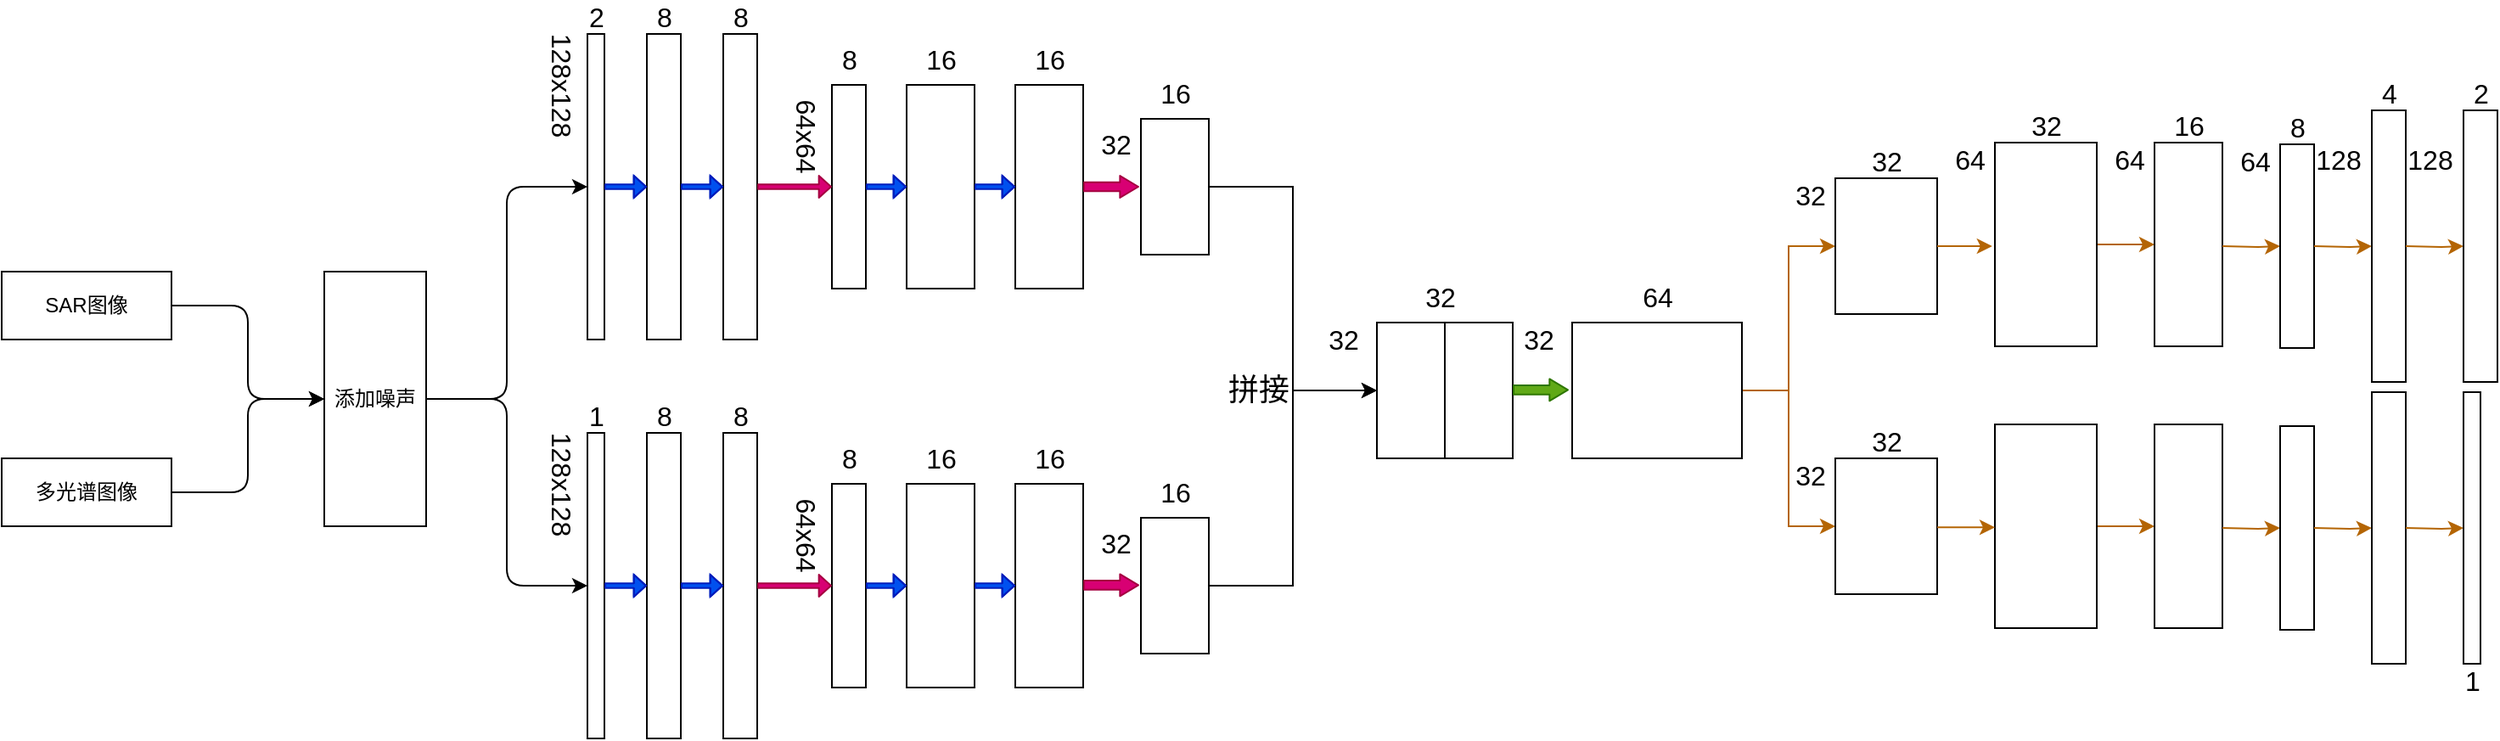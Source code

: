 <mxfile version="16.6.5" type="device"><diagram id="LnH0FhjGCWgRszpVCcl9" name="Page-1"><mxGraphModel dx="1597" dy="891" grid="1" gridSize="10" guides="1" tooltips="1" connect="1" arrows="1" fold="1" page="1" pageScale="1" pageWidth="827" pageHeight="1169" math="0" shadow="0"><root><mxCell id="0"/><mxCell id="1" parent="0"/><mxCell id="PEJjphMZR1Ow8HC92xbM-1" value="" style="whiteSpace=wrap;html=1;fontSize=16;" vertex="1" parent="1"><mxGeometry x="345" y="90" width="10" height="180" as="geometry"/></mxCell><mxCell id="PEJjphMZR1Ow8HC92xbM-29" style="edgeStyle=orthogonalEdgeStyle;orthogonalLoop=1;jettySize=auto;html=1;exitX=1;exitY=0.5;exitDx=0;exitDy=0;entryX=0;entryY=0.5;entryDx=0;entryDy=0;fontSize=18;" edge="1" parent="1" source="PEJjphMZR1Ow8HC92xbM-2" target="PEJjphMZR1Ow8HC92xbM-1"><mxGeometry relative="1" as="geometry"/></mxCell><mxCell id="PEJjphMZR1Ow8HC92xbM-30" style="edgeStyle=orthogonalEdgeStyle;orthogonalLoop=1;jettySize=auto;html=1;exitX=1;exitY=0.5;exitDx=0;exitDy=0;entryX=0;entryY=0.5;entryDx=0;entryDy=0;fontSize=18;" edge="1" parent="1" source="PEJjphMZR1Ow8HC92xbM-2" target="PEJjphMZR1Ow8HC92xbM-20"><mxGeometry relative="1" as="geometry"/></mxCell><mxCell id="PEJjphMZR1Ow8HC92xbM-2" value="添加噪声" style="whiteSpace=wrap;html=1;" vertex="1" parent="1"><mxGeometry x="190" y="230" width="60" height="150" as="geometry"/></mxCell><mxCell id="PEJjphMZR1Ow8HC92xbM-5" value="" style="edgeStyle=orthogonalEdgeStyle;orthogonalLoop=1;jettySize=auto;html=1;" edge="1" parent="1" source="PEJjphMZR1Ow8HC92xbM-3" target="PEJjphMZR1Ow8HC92xbM-2"><mxGeometry relative="1" as="geometry"/></mxCell><mxCell id="PEJjphMZR1Ow8HC92xbM-3" value="SAR图像" style="whiteSpace=wrap;html=1;" vertex="1" parent="1"><mxGeometry y="230" width="100" height="40" as="geometry"/></mxCell><mxCell id="PEJjphMZR1Ow8HC92xbM-6" value="" style="edgeStyle=orthogonalEdgeStyle;orthogonalLoop=1;jettySize=auto;html=1;" edge="1" parent="1" source="PEJjphMZR1Ow8HC92xbM-4" target="PEJjphMZR1Ow8HC92xbM-2"><mxGeometry relative="1" as="geometry"/></mxCell><mxCell id="PEJjphMZR1Ow8HC92xbM-4" value="多光谱图像" style="whiteSpace=wrap;html=1;" vertex="1" parent="1"><mxGeometry y="340" width="100" height="40" as="geometry"/></mxCell><mxCell id="PEJjphMZR1Ow8HC92xbM-7" value="2" style="text;html=1;align=center;verticalAlign=middle;resizable=0;points=[];autosize=1;strokeColor=none;fillColor=none;fontSize=16;" vertex="1" parent="1"><mxGeometry x="340" y="70" width="20" height="20" as="geometry"/></mxCell><mxCell id="PEJjphMZR1Ow8HC92xbM-8" value="128x128" style="text;html=1;align=center;verticalAlign=middle;resizable=0;points=[];autosize=1;strokeColor=none;fillColor=none;rotation=90;fontSize=16;" vertex="1" parent="1"><mxGeometry x="290" y="110" width="80" height="20" as="geometry"/></mxCell><mxCell id="PEJjphMZR1Ow8HC92xbM-9" value="" style="whiteSpace=wrap;html=1;fontSize=16;" vertex="1" parent="1"><mxGeometry x="380" y="90" width="20" height="180" as="geometry"/></mxCell><mxCell id="PEJjphMZR1Ow8HC92xbM-10" value="8" style="text;html=1;align=center;verticalAlign=middle;resizable=0;points=[];autosize=1;strokeColor=none;fillColor=none;fontSize=16;" vertex="1" parent="1"><mxGeometry x="380" y="70" width="20" height="20" as="geometry"/></mxCell><mxCell id="PEJjphMZR1Ow8HC92xbM-12" value="" style="shape=flexArrow;endArrow=classic;html=1;fontSize=16;exitX=1;exitY=0.5;exitDx=0;exitDy=0;entryX=0;entryY=0.5;entryDx=0;entryDy=0;endWidth=9.167;endSize=2.056;width=2.778;fillColor=#0050ef;strokeColor=#001DBC;" edge="1" parent="1" source="PEJjphMZR1Ow8HC92xbM-1" target="PEJjphMZR1Ow8HC92xbM-9"><mxGeometry width="50" height="50" relative="1" as="geometry"><mxPoint x="420" y="330" as="sourcePoint"/><mxPoint x="470" y="280" as="targetPoint"/><Array as="points"><mxPoint x="370" y="180"/></Array></mxGeometry></mxCell><mxCell id="PEJjphMZR1Ow8HC92xbM-15" value="" style="whiteSpace=wrap;html=1;fontSize=16;" vertex="1" parent="1"><mxGeometry x="425" y="90" width="20" height="180" as="geometry"/></mxCell><mxCell id="PEJjphMZR1Ow8HC92xbM-16" value="8" style="text;html=1;align=center;verticalAlign=middle;resizable=0;points=[];autosize=1;strokeColor=none;fillColor=none;fontSize=16;" vertex="1" parent="1"><mxGeometry x="425" y="70" width="20" height="20" as="geometry"/></mxCell><mxCell id="PEJjphMZR1Ow8HC92xbM-17" value="" style="shape=flexArrow;endArrow=classic;html=1;fontSize=16;exitX=1;exitY=0.5;exitDx=0;exitDy=0;entryX=0;entryY=0.5;entryDx=0;entryDy=0;endWidth=9.167;endSize=2.056;width=2.778;fillColor=#0050ef;strokeColor=#001DBC;" edge="1" parent="1" target="PEJjphMZR1Ow8HC92xbM-15"><mxGeometry width="50" height="50" relative="1" as="geometry"><mxPoint x="400" y="180" as="sourcePoint"/><mxPoint x="515" y="280" as="targetPoint"/><Array as="points"><mxPoint x="415" y="180"/></Array></mxGeometry></mxCell><mxCell id="PEJjphMZR1Ow8HC92xbM-20" value="" style="whiteSpace=wrap;html=1;fontSize=16;" vertex="1" parent="1"><mxGeometry x="345" y="325" width="10" height="180" as="geometry"/></mxCell><mxCell id="PEJjphMZR1Ow8HC92xbM-21" value="1" style="text;html=1;align=center;verticalAlign=middle;resizable=0;points=[];autosize=1;strokeColor=none;fillColor=none;fontSize=16;" vertex="1" parent="1"><mxGeometry x="340" y="305" width="20" height="20" as="geometry"/></mxCell><mxCell id="PEJjphMZR1Ow8HC92xbM-22" value="128x128" style="text;html=1;align=center;verticalAlign=middle;resizable=0;points=[];autosize=1;strokeColor=none;fillColor=none;rotation=90;fontSize=16;" vertex="1" parent="1"><mxGeometry x="290" y="345" width="80" height="20" as="geometry"/></mxCell><mxCell id="PEJjphMZR1Ow8HC92xbM-23" value="" style="whiteSpace=wrap;html=1;fontSize=16;" vertex="1" parent="1"><mxGeometry x="380" y="325" width="20" height="180" as="geometry"/></mxCell><mxCell id="PEJjphMZR1Ow8HC92xbM-24" value="8" style="text;html=1;align=center;verticalAlign=middle;resizable=0;points=[];autosize=1;strokeColor=none;fillColor=none;fontSize=16;" vertex="1" parent="1"><mxGeometry x="380" y="305" width="20" height="20" as="geometry"/></mxCell><mxCell id="PEJjphMZR1Ow8HC92xbM-25" value="" style="shape=flexArrow;endArrow=classic;html=1;fontSize=16;exitX=1;exitY=0.5;exitDx=0;exitDy=0;entryX=0;entryY=0.5;entryDx=0;entryDy=0;endWidth=9.167;endSize=2.056;width=2.778;fillColor=#0050ef;strokeColor=#001DBC;" edge="1" parent="1" source="PEJjphMZR1Ow8HC92xbM-20" target="PEJjphMZR1Ow8HC92xbM-23"><mxGeometry width="50" height="50" relative="1" as="geometry"><mxPoint x="420" y="565" as="sourcePoint"/><mxPoint x="470" y="515" as="targetPoint"/><Array as="points"><mxPoint x="370" y="415"/></Array></mxGeometry></mxCell><mxCell id="PEJjphMZR1Ow8HC92xbM-26" value="" style="whiteSpace=wrap;html=1;fontSize=16;" vertex="1" parent="1"><mxGeometry x="425" y="325" width="20" height="180" as="geometry"/></mxCell><mxCell id="PEJjphMZR1Ow8HC92xbM-27" value="8" style="text;html=1;align=center;verticalAlign=middle;resizable=0;points=[];autosize=1;strokeColor=none;fillColor=none;fontSize=16;" vertex="1" parent="1"><mxGeometry x="425" y="305" width="20" height="20" as="geometry"/></mxCell><mxCell id="PEJjphMZR1Ow8HC92xbM-28" value="" style="shape=flexArrow;endArrow=classic;html=1;fontSize=16;exitX=1;exitY=0.5;exitDx=0;exitDy=0;entryX=0;entryY=0.5;entryDx=0;entryDy=0;endWidth=9.167;endSize=2.056;width=2.778;fillColor=#0050ef;strokeColor=#001DBC;" edge="1" parent="1" target="PEJjphMZR1Ow8HC92xbM-26"><mxGeometry width="50" height="50" relative="1" as="geometry"><mxPoint x="400" y="415" as="sourcePoint"/><mxPoint x="515" y="515" as="targetPoint"/><Array as="points"><mxPoint x="415" y="415"/></Array></mxGeometry></mxCell><mxCell id="PEJjphMZR1Ow8HC92xbM-31" value="" style="whiteSpace=wrap;html=1;fontSize=16;" vertex="1" parent="1"><mxGeometry x="489" y="120" width="20" height="120" as="geometry"/></mxCell><mxCell id="PEJjphMZR1Ow8HC92xbM-32" value="8" style="text;html=1;align=center;verticalAlign=middle;resizable=0;points=[];autosize=1;strokeColor=none;fillColor=none;fontSize=16;" vertex="1" parent="1"><mxGeometry x="489" y="95" width="20" height="20" as="geometry"/></mxCell><mxCell id="PEJjphMZR1Ow8HC92xbM-33" value="64x64" style="text;html=1;align=center;verticalAlign=middle;resizable=0;points=[];autosize=1;strokeColor=none;fillColor=none;rotation=90;fontSize=16;" vertex="1" parent="1"><mxGeometry x="444" y="140" width="60" height="20" as="geometry"/></mxCell><mxCell id="PEJjphMZR1Ow8HC92xbM-34" value="" style="whiteSpace=wrap;html=1;fontSize=16;" vertex="1" parent="1"><mxGeometry x="533" y="120" width="40" height="120" as="geometry"/></mxCell><mxCell id="PEJjphMZR1Ow8HC92xbM-35" value="16" style="text;html=1;align=center;verticalAlign=middle;resizable=0;points=[];autosize=1;strokeColor=none;fillColor=none;fontSize=16;" vertex="1" parent="1"><mxGeometry x="538" y="95" width="30" height="20" as="geometry"/></mxCell><mxCell id="PEJjphMZR1Ow8HC92xbM-39" value="" style="shape=flexArrow;endArrow=classic;html=1;fontSize=16;exitX=1;exitY=0.5;exitDx=0;exitDy=0;endWidth=9.167;endSize=2.056;width=2.778;fillColor=#0050ef;strokeColor=#001DBC;entryX=0;entryY=0.5;entryDx=0;entryDy=0;" edge="1" parent="1" target="PEJjphMZR1Ow8HC92xbM-34" source="PEJjphMZR1Ow8HC92xbM-31"><mxGeometry width="50" height="50" relative="1" as="geometry"><mxPoint x="599" y="180" as="sourcePoint"/><mxPoint x="714" y="280" as="targetPoint"/><Array as="points"><mxPoint x="614" y="180"/></Array></mxGeometry></mxCell><mxCell id="PEJjphMZR1Ow8HC92xbM-51" value="" style="shape=flexArrow;endArrow=classic;html=1;fontSize=16;exitX=1;exitY=0.5;exitDx=0;exitDy=0;endWidth=9.167;endSize=2.056;width=2.778;fillColor=#d80073;strokeColor=#A50040;" edge="1" parent="1" source="PEJjphMZR1Ow8HC92xbM-15" target="PEJjphMZR1Ow8HC92xbM-31"><mxGeometry width="50" height="50" relative="1" as="geometry"><mxPoint x="455" y="190" as="sourcePoint"/><mxPoint x="480" y="190" as="targetPoint"/><Array as="points"/></mxGeometry></mxCell><mxCell id="PEJjphMZR1Ow8HC92xbM-52" value="" style="whiteSpace=wrap;html=1;fontSize=16;" vertex="1" parent="1"><mxGeometry x="597" y="120" width="40" height="120" as="geometry"/></mxCell><mxCell id="PEJjphMZR1Ow8HC92xbM-53" value="16" style="text;html=1;align=center;verticalAlign=middle;resizable=0;points=[];autosize=1;strokeColor=none;fillColor=none;fontSize=16;" vertex="1" parent="1"><mxGeometry x="602" y="95" width="30" height="20" as="geometry"/></mxCell><mxCell id="PEJjphMZR1Ow8HC92xbM-54" value="" style="shape=flexArrow;endArrow=classic;html=1;fontSize=16;exitX=1;exitY=0.5;exitDx=0;exitDy=0;endWidth=9.167;endSize=2.056;width=2.778;fillColor=#0050ef;strokeColor=#001DBC;entryX=0;entryY=0.5;entryDx=0;entryDy=0;" edge="1" parent="1" target="PEJjphMZR1Ow8HC92xbM-52"><mxGeometry width="50" height="50" relative="1" as="geometry"><mxPoint x="573" y="180" as="sourcePoint"/><mxPoint x="778" y="280" as="targetPoint"/><Array as="points"><mxPoint x="678" y="180"/></Array></mxGeometry></mxCell><mxCell id="PEJjphMZR1Ow8HC92xbM-55" value="" style="whiteSpace=wrap;html=1;fontSize=16;" vertex="1" parent="1"><mxGeometry x="489" y="355" width="20" height="120" as="geometry"/></mxCell><mxCell id="PEJjphMZR1Ow8HC92xbM-56" value="8" style="text;html=1;align=center;verticalAlign=middle;resizable=0;points=[];autosize=1;strokeColor=none;fillColor=none;fontSize=16;" vertex="1" parent="1"><mxGeometry x="489" y="330" width="20" height="20" as="geometry"/></mxCell><mxCell id="PEJjphMZR1Ow8HC92xbM-57" value="64x64" style="text;html=1;align=center;verticalAlign=middle;resizable=0;points=[];autosize=1;strokeColor=none;fillColor=none;rotation=90;fontSize=16;" vertex="1" parent="1"><mxGeometry x="444" y="375" width="60" height="20" as="geometry"/></mxCell><mxCell id="PEJjphMZR1Ow8HC92xbM-58" value="" style="whiteSpace=wrap;html=1;fontSize=16;" vertex="1" parent="1"><mxGeometry x="533" y="355" width="40" height="120" as="geometry"/></mxCell><mxCell id="PEJjphMZR1Ow8HC92xbM-59" value="16" style="text;html=1;align=center;verticalAlign=middle;resizable=0;points=[];autosize=1;strokeColor=none;fillColor=none;fontSize=16;" vertex="1" parent="1"><mxGeometry x="538" y="330" width="30" height="20" as="geometry"/></mxCell><mxCell id="PEJjphMZR1Ow8HC92xbM-60" value="" style="shape=flexArrow;endArrow=classic;html=1;fontSize=16;exitX=1;exitY=0.5;exitDx=0;exitDy=0;endWidth=9.167;endSize=2.056;width=2.778;fillColor=#0050ef;strokeColor=#001DBC;entryX=0;entryY=0.5;entryDx=0;entryDy=0;" edge="1" parent="1" source="PEJjphMZR1Ow8HC92xbM-55" target="PEJjphMZR1Ow8HC92xbM-58"><mxGeometry width="50" height="50" relative="1" as="geometry"><mxPoint x="599" y="415" as="sourcePoint"/><mxPoint x="714" y="515" as="targetPoint"/><Array as="points"><mxPoint x="614" y="415"/></Array></mxGeometry></mxCell><mxCell id="PEJjphMZR1Ow8HC92xbM-61" value="" style="shape=flexArrow;endArrow=classic;html=1;fontSize=16;exitX=1;exitY=0.5;exitDx=0;exitDy=0;endWidth=9.167;endSize=2.056;width=2.778;fillColor=#d80073;strokeColor=#A50040;" edge="1" parent="1" target="PEJjphMZR1Ow8HC92xbM-55"><mxGeometry width="50" height="50" relative="1" as="geometry"><mxPoint x="445" y="415" as="sourcePoint"/><mxPoint x="480" y="425" as="targetPoint"/><Array as="points"/></mxGeometry></mxCell><mxCell id="PEJjphMZR1Ow8HC92xbM-62" value="" style="whiteSpace=wrap;html=1;fontSize=16;" vertex="1" parent="1"><mxGeometry x="597" y="355" width="40" height="120" as="geometry"/></mxCell><mxCell id="PEJjphMZR1Ow8HC92xbM-63" value="16" style="text;html=1;align=center;verticalAlign=middle;resizable=0;points=[];autosize=1;strokeColor=none;fillColor=none;fontSize=16;" vertex="1" parent="1"><mxGeometry x="602" y="330" width="30" height="20" as="geometry"/></mxCell><mxCell id="PEJjphMZR1Ow8HC92xbM-64" value="" style="shape=flexArrow;endArrow=classic;html=1;fontSize=16;exitX=1;exitY=0.5;exitDx=0;exitDy=0;endWidth=9.167;endSize=2.056;width=2.778;fillColor=#0050ef;strokeColor=#001DBC;entryX=0;entryY=0.5;entryDx=0;entryDy=0;" edge="1" parent="1" target="PEJjphMZR1Ow8HC92xbM-62"><mxGeometry width="50" height="50" relative="1" as="geometry"><mxPoint x="573" y="415" as="sourcePoint"/><mxPoint x="778" y="515" as="targetPoint"/><Array as="points"><mxPoint x="678" y="415"/></Array></mxGeometry></mxCell><mxCell id="PEJjphMZR1Ow8HC92xbM-78" style="edgeStyle=orthogonalEdgeStyle;rounded=0;orthogonalLoop=1;jettySize=auto;html=1;exitX=1;exitY=0.5;exitDx=0;exitDy=0;entryX=0;entryY=0.5;entryDx=0;entryDy=0;fontSize=16;" edge="1" parent="1" source="PEJjphMZR1Ow8HC92xbM-67" target="PEJjphMZR1Ow8HC92xbM-76"><mxGeometry relative="1" as="geometry"/></mxCell><mxCell id="PEJjphMZR1Ow8HC92xbM-67" value="" style="whiteSpace=wrap;html=1;fontSize=16;" vertex="1" parent="1"><mxGeometry x="671" y="140" width="40" height="80" as="geometry"/></mxCell><mxCell id="PEJjphMZR1Ow8HC92xbM-68" value="" style="shape=flexArrow;endArrow=classic;html=1;fontSize=16;exitX=1;exitY=0.5;exitDx=0;exitDy=0;endWidth=6.667;endSize=3.276;width=5.287;fillColor=#d80073;strokeColor=#A50040;" edge="1" parent="1" source="PEJjphMZR1Ow8HC92xbM-52"><mxGeometry width="50" height="50" relative="1" as="geometry"><mxPoint x="640" y="210" as="sourcePoint"/><mxPoint x="670" y="180" as="targetPoint"/></mxGeometry></mxCell><mxCell id="PEJjphMZR1Ow8HC92xbM-79" style="edgeStyle=orthogonalEdgeStyle;rounded=0;orthogonalLoop=1;jettySize=auto;html=1;exitX=1;exitY=0.5;exitDx=0;exitDy=0;entryX=0;entryY=0.5;entryDx=0;entryDy=0;fontSize=16;" edge="1" parent="1" source="PEJjphMZR1Ow8HC92xbM-69" target="PEJjphMZR1Ow8HC92xbM-76"><mxGeometry relative="1" as="geometry"/></mxCell><mxCell id="PEJjphMZR1Ow8HC92xbM-69" value="" style="whiteSpace=wrap;html=1;fontSize=16;" vertex="1" parent="1"><mxGeometry x="671" y="375" width="40" height="80" as="geometry"/></mxCell><mxCell id="PEJjphMZR1Ow8HC92xbM-70" value="" style="shape=flexArrow;endArrow=classic;html=1;fontSize=16;exitX=1;exitY=0.5;exitDx=0;exitDy=0;endWidth=6.667;endSize=3.276;width=5.287;fillColor=#d80073;strokeColor=#A50040;" edge="1" parent="1"><mxGeometry width="50" height="50" relative="1" as="geometry"><mxPoint x="637" y="414.67" as="sourcePoint"/><mxPoint x="670" y="414.67" as="targetPoint"/></mxGeometry></mxCell><mxCell id="PEJjphMZR1Ow8HC92xbM-71" value="16" style="text;html=1;align=center;verticalAlign=middle;resizable=0;points=[];autosize=1;strokeColor=none;fillColor=none;fontSize=16;" vertex="1" parent="1"><mxGeometry x="676" y="115" width="30" height="20" as="geometry"/></mxCell><mxCell id="PEJjphMZR1Ow8HC92xbM-72" value="32" style="text;html=1;align=center;verticalAlign=middle;resizable=0;points=[];autosize=1;strokeColor=none;fillColor=none;fontSize=16;" vertex="1" parent="1"><mxGeometry x="641" y="145" width="30" height="20" as="geometry"/></mxCell><mxCell id="PEJjphMZR1Ow8HC92xbM-73" value="32" style="text;html=1;align=center;verticalAlign=middle;resizable=0;points=[];autosize=1;strokeColor=none;fillColor=none;fontSize=16;" vertex="1" parent="1"><mxGeometry x="641" y="380" width="30" height="20" as="geometry"/></mxCell><mxCell id="PEJjphMZR1Ow8HC92xbM-74" value="16" style="text;html=1;align=center;verticalAlign=middle;resizable=0;points=[];autosize=1;strokeColor=none;fillColor=none;fontSize=16;" vertex="1" parent="1"><mxGeometry x="676" y="350" width="30" height="20" as="geometry"/></mxCell><mxCell id="PEJjphMZR1Ow8HC92xbM-77" value="" style="group;fontSize=16;" vertex="1" connectable="0" parent="1"><mxGeometry x="810" y="260" width="80" height="80" as="geometry"/></mxCell><mxCell id="PEJjphMZR1Ow8HC92xbM-75" value="" style="whiteSpace=wrap;html=1;fontSize=16;" vertex="1" parent="PEJjphMZR1Ow8HC92xbM-77"><mxGeometry x="40" width="40" height="80" as="geometry"/></mxCell><mxCell id="PEJjphMZR1Ow8HC92xbM-76" value="" style="whiteSpace=wrap;html=1;fontSize=16;" vertex="1" parent="PEJjphMZR1Ow8HC92xbM-77"><mxGeometry width="40" height="80" as="geometry"/></mxCell><mxCell id="PEJjphMZR1Ow8HC92xbM-80" value="拼接" style="text;html=1;align=center;verticalAlign=middle;resizable=0;points=[];autosize=1;strokeColor=none;fillColor=none;fontSize=18;" vertex="1" parent="1"><mxGeometry x="715" y="285" width="50" height="30" as="geometry"/></mxCell><mxCell id="PEJjphMZR1Ow8HC92xbM-81" value="32" style="text;html=1;align=center;verticalAlign=middle;resizable=0;points=[];autosize=1;strokeColor=none;fillColor=none;fontSize=16;" vertex="1" parent="1"><mxGeometry x="832" y="235" width="30" height="20" as="geometry"/></mxCell><mxCell id="PEJjphMZR1Ow8HC92xbM-82" value="32" style="text;html=1;align=center;verticalAlign=middle;resizable=0;points=[];autosize=1;strokeColor=none;fillColor=none;fontSize=16;" vertex="1" parent="1"><mxGeometry x="775" y="260" width="30" height="20" as="geometry"/></mxCell><mxCell id="PEJjphMZR1Ow8HC92xbM-83" value="" style="shape=flexArrow;endArrow=classic;html=1;fontSize=16;exitX=1;exitY=0.5;exitDx=0;exitDy=0;endWidth=6.667;endSize=3.276;width=5.287;fillColor=#60a917;strokeColor=#2D7600;" edge="1" parent="1"><mxGeometry width="50" height="50" relative="1" as="geometry"><mxPoint x="890" y="299.68" as="sourcePoint"/><mxPoint x="923" y="299.68" as="targetPoint"/></mxGeometry></mxCell><mxCell id="PEJjphMZR1Ow8HC92xbM-87" value="64" style="text;html=1;align=center;verticalAlign=middle;resizable=0;points=[];autosize=1;strokeColor=none;fillColor=none;fontSize=16;" vertex="1" parent="1"><mxGeometry x="960" y="235" width="30" height="20" as="geometry"/></mxCell><mxCell id="PEJjphMZR1Ow8HC92xbM-88" value="32" style="text;html=1;align=center;verticalAlign=middle;resizable=0;points=[];autosize=1;strokeColor=none;fillColor=none;fontSize=16;" vertex="1" parent="1"><mxGeometry x="890" y="260" width="30" height="20" as="geometry"/></mxCell><mxCell id="PEJjphMZR1Ow8HC92xbM-94" style="edgeStyle=orthogonalEdgeStyle;rounded=0;orthogonalLoop=1;jettySize=auto;html=1;exitX=1;exitY=0.5;exitDx=0;exitDy=0;entryX=0;entryY=0.5;entryDx=0;entryDy=0;fontSize=16;fillColor=#fad7ac;strokeColor=#b46504;" edge="1" parent="1" source="PEJjphMZR1Ow8HC92xbM-85" target="PEJjphMZR1Ow8HC92xbM-92"><mxGeometry relative="1" as="geometry"/></mxCell><mxCell id="PEJjphMZR1Ow8HC92xbM-95" style="edgeStyle=orthogonalEdgeStyle;rounded=0;orthogonalLoop=1;jettySize=auto;html=1;exitX=1;exitY=0.5;exitDx=0;exitDy=0;fontSize=16;fillColor=#fad7ac;strokeColor=#b46504;" edge="1" parent="1" source="PEJjphMZR1Ow8HC92xbM-85" target="PEJjphMZR1Ow8HC92xbM-93"><mxGeometry relative="1" as="geometry"/></mxCell><mxCell id="PEJjphMZR1Ow8HC92xbM-85" value="" style="whiteSpace=wrap;html=1;fontSize=16;" vertex="1" parent="1"><mxGeometry x="925" y="260" width="100" height="80" as="geometry"/></mxCell><mxCell id="PEJjphMZR1Ow8HC92xbM-92" value="" style="whiteSpace=wrap;html=1;fontSize=16;" vertex="1" parent="1"><mxGeometry x="1080" y="175" width="60" height="80" as="geometry"/></mxCell><mxCell id="PEJjphMZR1Ow8HC92xbM-93" value="" style="whiteSpace=wrap;html=1;fontSize=16;" vertex="1" parent="1"><mxGeometry x="1080" y="340" width="60" height="80" as="geometry"/></mxCell><mxCell id="PEJjphMZR1Ow8HC92xbM-96" value="32" style="text;html=1;align=center;verticalAlign=middle;resizable=0;points=[];autosize=1;strokeColor=none;fillColor=none;fontSize=16;" vertex="1" parent="1"><mxGeometry x="1050" y="340" width="30" height="20" as="geometry"/></mxCell><mxCell id="PEJjphMZR1Ow8HC92xbM-97" value="32" style="text;html=1;align=center;verticalAlign=middle;resizable=0;points=[];autosize=1;strokeColor=none;fillColor=none;fontSize=16;" vertex="1" parent="1"><mxGeometry x="1095" y="320" width="30" height="20" as="geometry"/></mxCell><mxCell id="PEJjphMZR1Ow8HC92xbM-98" value="32" style="text;html=1;align=center;verticalAlign=middle;resizable=0;points=[];autosize=1;strokeColor=none;fillColor=none;fontSize=16;" vertex="1" parent="1"><mxGeometry x="1050" y="175" width="30" height="20" as="geometry"/></mxCell><mxCell id="PEJjphMZR1Ow8HC92xbM-99" value="32" style="text;html=1;align=center;verticalAlign=middle;resizable=0;points=[];autosize=1;strokeColor=none;fillColor=none;fontSize=16;" vertex="1" parent="1"><mxGeometry x="1095" y="155" width="30" height="20" as="geometry"/></mxCell><mxCell id="PEJjphMZR1Ow8HC92xbM-113" value="" style="edgeStyle=orthogonalEdgeStyle;rounded=0;orthogonalLoop=1;jettySize=auto;html=1;fontSize=16;fillColor=#fad7ac;strokeColor=#b46504;" edge="1" parent="1" source="PEJjphMZR1Ow8HC92xbM-100" target="PEJjphMZR1Ow8HC92xbM-106"><mxGeometry relative="1" as="geometry"/></mxCell><mxCell id="PEJjphMZR1Ow8HC92xbM-100" value="" style="whiteSpace=wrap;html=1;fontSize=16;" vertex="1" parent="1"><mxGeometry x="1174" y="154" width="60" height="120" as="geometry"/></mxCell><mxCell id="PEJjphMZR1Ow8HC92xbM-114" value="" style="edgeStyle=orthogonalEdgeStyle;rounded=0;orthogonalLoop=1;jettySize=auto;html=1;fontSize=16;fillColor=#fad7ac;strokeColor=#b46504;" edge="1" parent="1" source="PEJjphMZR1Ow8HC92xbM-102" target="PEJjphMZR1Ow8HC92xbM-108"><mxGeometry relative="1" as="geometry"/></mxCell><mxCell id="PEJjphMZR1Ow8HC92xbM-102" value="" style="whiteSpace=wrap;html=1;fontSize=16;" vertex="1" parent="1"><mxGeometry x="1174" y="320" width="60" height="120" as="geometry"/></mxCell><mxCell id="PEJjphMZR1Ow8HC92xbM-104" value="64" style="text;html=1;align=center;verticalAlign=middle;resizable=0;points=[];autosize=1;strokeColor=none;fillColor=none;fontSize=16;" vertex="1" parent="1"><mxGeometry x="1144" y="154" width="30" height="20" as="geometry"/></mxCell><mxCell id="PEJjphMZR1Ow8HC92xbM-105" value="32" style="text;html=1;align=center;verticalAlign=middle;resizable=0;points=[];autosize=1;strokeColor=none;fillColor=none;fontSize=16;" vertex="1" parent="1"><mxGeometry x="1189" y="134" width="30" height="20" as="geometry"/></mxCell><mxCell id="PEJjphMZR1Ow8HC92xbM-106" value="" style="whiteSpace=wrap;html=1;fontSize=16;" vertex="1" parent="1"><mxGeometry x="1268" y="154" width="40" height="120" as="geometry"/></mxCell><mxCell id="PEJjphMZR1Ow8HC92xbM-108" value="" style="whiteSpace=wrap;html=1;fontSize=16;" vertex="1" parent="1"><mxGeometry x="1268" y="320" width="40" height="120" as="geometry"/></mxCell><mxCell id="PEJjphMZR1Ow8HC92xbM-110" value="64" style="text;html=1;align=center;verticalAlign=middle;resizable=0;points=[];autosize=1;strokeColor=none;fillColor=none;fontSize=16;" vertex="1" parent="1"><mxGeometry x="1238" y="154" width="30" height="20" as="geometry"/></mxCell><mxCell id="PEJjphMZR1Ow8HC92xbM-111" value="16" style="text;html=1;align=center;verticalAlign=middle;resizable=0;points=[];autosize=1;strokeColor=none;fillColor=none;fontSize=16;" vertex="1" parent="1"><mxGeometry x="1273" y="134" width="30" height="20" as="geometry"/></mxCell><mxCell id="PEJjphMZR1Ow8HC92xbM-115" value="" style="edgeStyle=orthogonalEdgeStyle;rounded=0;orthogonalLoop=1;jettySize=auto;html=1;fontSize=16;fillColor=#fad7ac;strokeColor=#b46504;" edge="1" parent="1" target="PEJjphMZR1Ow8HC92xbM-117"><mxGeometry relative="1" as="geometry"><mxPoint x="1308.0" y="215" as="sourcePoint"/></mxGeometry></mxCell><mxCell id="PEJjphMZR1Ow8HC92xbM-116" value="" style="edgeStyle=orthogonalEdgeStyle;rounded=0;orthogonalLoop=1;jettySize=auto;html=1;fontSize=16;fillColor=#fad7ac;strokeColor=#b46504;" edge="1" parent="1" target="PEJjphMZR1Ow8HC92xbM-118"><mxGeometry relative="1" as="geometry"><mxPoint x="1308.0" y="381" as="sourcePoint"/></mxGeometry></mxCell><mxCell id="PEJjphMZR1Ow8HC92xbM-117" value="" style="whiteSpace=wrap;html=1;fontSize=16;" vertex="1" parent="1"><mxGeometry x="1342" y="155" width="20" height="120" as="geometry"/></mxCell><mxCell id="PEJjphMZR1Ow8HC92xbM-118" value="" style="whiteSpace=wrap;html=1;fontSize=16;" vertex="1" parent="1"><mxGeometry x="1342" y="321" width="20" height="120" as="geometry"/></mxCell><mxCell id="PEJjphMZR1Ow8HC92xbM-119" value="64" style="text;html=1;align=center;verticalAlign=middle;resizable=0;points=[];autosize=1;strokeColor=none;fillColor=none;fontSize=16;" vertex="1" parent="1"><mxGeometry x="1312" y="155" width="30" height="20" as="geometry"/></mxCell><mxCell id="PEJjphMZR1Ow8HC92xbM-120" value="8" style="text;html=1;align=center;verticalAlign=middle;resizable=0;points=[];autosize=1;strokeColor=none;fillColor=none;fontSize=16;" vertex="1" parent="1"><mxGeometry x="1342" y="135" width="20" height="20" as="geometry"/></mxCell><mxCell id="PEJjphMZR1Ow8HC92xbM-121" value="" style="edgeStyle=orthogonalEdgeStyle;rounded=0;orthogonalLoop=1;jettySize=auto;html=1;fontSize=16;fillColor=#fad7ac;strokeColor=#b46504;" edge="1" parent="1" target="PEJjphMZR1Ow8HC92xbM-123"><mxGeometry relative="1" as="geometry"><mxPoint x="1362.0" y="215" as="sourcePoint"/></mxGeometry></mxCell><mxCell id="PEJjphMZR1Ow8HC92xbM-122" value="" style="edgeStyle=orthogonalEdgeStyle;rounded=0;orthogonalLoop=1;jettySize=auto;html=1;fontSize=16;fillColor=#fad7ac;strokeColor=#b46504;" edge="1" parent="1" target="PEJjphMZR1Ow8HC92xbM-124"><mxGeometry relative="1" as="geometry"><mxPoint x="1362.0" y="381" as="sourcePoint"/></mxGeometry></mxCell><mxCell id="PEJjphMZR1Ow8HC92xbM-123" value="" style="whiteSpace=wrap;html=1;fontSize=16;" vertex="1" parent="1"><mxGeometry x="1396" y="135" width="20" height="160" as="geometry"/></mxCell><mxCell id="PEJjphMZR1Ow8HC92xbM-124" value="" style="whiteSpace=wrap;html=1;fontSize=16;" vertex="1" parent="1"><mxGeometry x="1396" y="301" width="20" height="160" as="geometry"/></mxCell><mxCell id="PEJjphMZR1Ow8HC92xbM-125" value="128" style="text;html=1;align=center;verticalAlign=middle;resizable=0;points=[];autosize=1;strokeColor=none;fillColor=none;fontSize=16;" vertex="1" parent="1"><mxGeometry x="1356" y="154" width="40" height="20" as="geometry"/></mxCell><mxCell id="PEJjphMZR1Ow8HC92xbM-126" value="4" style="text;html=1;align=center;verticalAlign=middle;resizable=0;points=[];autosize=1;strokeColor=none;fillColor=none;fontSize=16;" vertex="1" parent="1"><mxGeometry x="1396" y="115" width="20" height="20" as="geometry"/></mxCell><mxCell id="PEJjphMZR1Ow8HC92xbM-127" value="" style="edgeStyle=orthogonalEdgeStyle;rounded=0;orthogonalLoop=1;jettySize=auto;html=1;fontSize=16;fillColor=#fad7ac;strokeColor=#b46504;" edge="1" parent="1" target="PEJjphMZR1Ow8HC92xbM-129"><mxGeometry relative="1" as="geometry"><mxPoint x="1416.0" y="215" as="sourcePoint"/></mxGeometry></mxCell><mxCell id="PEJjphMZR1Ow8HC92xbM-128" value="" style="edgeStyle=orthogonalEdgeStyle;rounded=0;orthogonalLoop=1;jettySize=auto;html=1;fontSize=16;fillColor=#fad7ac;strokeColor=#b46504;" edge="1" parent="1" target="PEJjphMZR1Ow8HC92xbM-130"><mxGeometry relative="1" as="geometry"><mxPoint x="1416.0" y="381" as="sourcePoint"/></mxGeometry></mxCell><mxCell id="PEJjphMZR1Ow8HC92xbM-129" value="" style="whiteSpace=wrap;html=1;fontSize=16;" vertex="1" parent="1"><mxGeometry x="1450" y="135" width="20" height="160" as="geometry"/></mxCell><mxCell id="PEJjphMZR1Ow8HC92xbM-130" value="" style="whiteSpace=wrap;html=1;fontSize=16;" vertex="1" parent="1"><mxGeometry x="1450" y="301" width="10" height="160" as="geometry"/></mxCell><mxCell id="PEJjphMZR1Ow8HC92xbM-131" value="128" style="text;html=1;align=center;verticalAlign=middle;resizable=0;points=[];autosize=1;strokeColor=none;fillColor=none;fontSize=16;" vertex="1" parent="1"><mxGeometry x="1410" y="154" width="40" height="20" as="geometry"/></mxCell><mxCell id="PEJjphMZR1Ow8HC92xbM-132" value="2" style="text;html=1;align=center;verticalAlign=middle;resizable=0;points=[];autosize=1;strokeColor=none;fillColor=none;fontSize=16;" vertex="1" parent="1"><mxGeometry x="1450" y="115" width="20" height="20" as="geometry"/></mxCell><mxCell id="PEJjphMZR1Ow8HC92xbM-133" value="1" style="text;html=1;align=center;verticalAlign=middle;resizable=0;points=[];autosize=1;strokeColor=none;fillColor=none;fontSize=16;" vertex="1" parent="1"><mxGeometry x="1445" y="461" width="20" height="20" as="geometry"/></mxCell><mxCell id="PEJjphMZR1Ow8HC92xbM-134" value="" style="edgeStyle=orthogonalEdgeStyle;rounded=0;orthogonalLoop=1;jettySize=auto;html=1;fontSize=16;fillColor=#fad7ac;strokeColor=#b46504;" edge="1" parent="1"><mxGeometry relative="1" as="geometry"><mxPoint x="1140" y="380.627" as="sourcePoint"/><mxPoint x="1174" y="380.627" as="targetPoint"/></mxGeometry></mxCell><mxCell id="PEJjphMZR1Ow8HC92xbM-136" value="" style="edgeStyle=orthogonalEdgeStyle;rounded=0;orthogonalLoop=1;jettySize=auto;html=1;fontSize=16;fillColor=#fad7ac;strokeColor=#b46504;exitX=1;exitY=0.5;exitDx=0;exitDy=0;entryX=-0.027;entryY=0.505;entryDx=0;entryDy=0;entryPerimeter=0;" edge="1" parent="1" source="PEJjphMZR1Ow8HC92xbM-92" target="PEJjphMZR1Ow8HC92xbM-100"><mxGeometry relative="1" as="geometry"><mxPoint x="1254" y="400.037" as="sourcePoint"/><mxPoint x="1170" y="215" as="targetPoint"/></mxGeometry></mxCell></root></mxGraphModel></diagram></mxfile>
